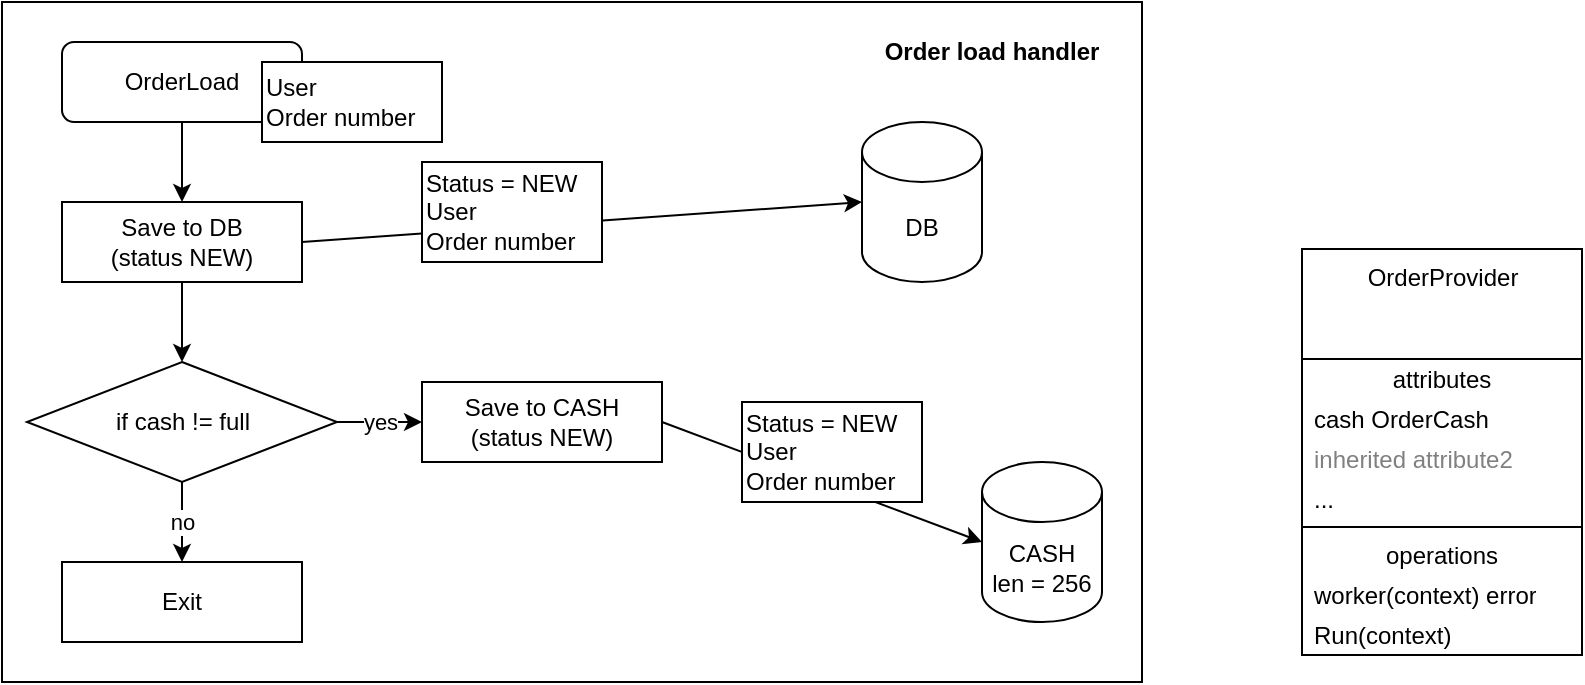 <mxfile>
    <diagram id="EE3FyEcN0oXOgf9-N17r" name="OrderLoad handler">
        <mxGraphModel dx="961" dy="566" grid="1" gridSize="10" guides="1" tooltips="1" connect="1" arrows="1" fold="1" page="1" pageScale="1" pageWidth="827" pageHeight="1169" math="0" shadow="0">
            <root>
                <mxCell id="0"/>
                <mxCell id="1" parent="0"/>
                <mxCell id="22" value="" style="rounded=0;whiteSpace=wrap;html=1;" parent="1" vertex="1">
                    <mxGeometry x="10" y="20" width="570" height="340" as="geometry"/>
                </mxCell>
                <mxCell id="10" style="edgeStyle=none;html=1;exitX=0.5;exitY=1;exitDx=0;exitDy=0;entryX=0.5;entryY=0;entryDx=0;entryDy=0;" parent="1" source="2" target="5" edge="1">
                    <mxGeometry relative="1" as="geometry"/>
                </mxCell>
                <mxCell id="2" value="OrderLoad" style="rounded=1;whiteSpace=wrap;html=1;" parent="1" vertex="1">
                    <mxGeometry x="40" y="40" width="120" height="40" as="geometry"/>
                </mxCell>
                <mxCell id="3" value="User&lt;br&gt;Order number" style="rounded=0;whiteSpace=wrap;html=1;align=left;" parent="1" vertex="1">
                    <mxGeometry x="140" y="50" width="90" height="40" as="geometry"/>
                </mxCell>
                <mxCell id="4" value="DB" style="shape=cylinder3;whiteSpace=wrap;html=1;boundedLbl=1;backgroundOutline=1;size=15;" parent="1" vertex="1">
                    <mxGeometry x="440" y="80" width="60" height="80" as="geometry"/>
                </mxCell>
                <mxCell id="17" style="edgeStyle=none;html=1;exitX=0.5;exitY=1;exitDx=0;exitDy=0;entryX=0.5;entryY=0;entryDx=0;entryDy=0;" parent="1" source="5" target="16" edge="1">
                    <mxGeometry relative="1" as="geometry"/>
                </mxCell>
                <mxCell id="5" value="Save to DB&lt;br&gt;(status NEW)" style="rounded=0;whiteSpace=wrap;html=1;" parent="1" vertex="1">
                    <mxGeometry x="40" y="120" width="120" height="40" as="geometry"/>
                </mxCell>
                <mxCell id="6" value="" style="endArrow=classic;html=1;exitX=1;exitY=0.5;exitDx=0;exitDy=0;entryX=0;entryY=0.5;entryDx=0;entryDy=0;entryPerimeter=0;" parent="1" source="5" target="4" edge="1">
                    <mxGeometry width="50" height="50" relative="1" as="geometry">
                        <mxPoint x="430" y="430" as="sourcePoint"/>
                        <mxPoint x="480" y="380" as="targetPoint"/>
                    </mxGeometry>
                </mxCell>
                <mxCell id="7" value="Status = NEW&lt;br&gt;User&lt;br&gt;Order number" style="rounded=0;whiteSpace=wrap;html=1;align=left;" parent="1" vertex="1">
                    <mxGeometry x="220" y="100" width="90" height="50" as="geometry"/>
                </mxCell>
                <mxCell id="14" style="edgeStyle=none;html=1;exitX=1;exitY=0.5;exitDx=0;exitDy=0;entryX=0;entryY=0.5;entryDx=0;entryDy=0;entryPerimeter=0;" parent="1" source="11" target="13" edge="1">
                    <mxGeometry relative="1" as="geometry"/>
                </mxCell>
                <mxCell id="11" value="Save to CASH&lt;br&gt;(status NEW)" style="rounded=0;whiteSpace=wrap;html=1;" parent="1" vertex="1">
                    <mxGeometry x="220" y="210" width="120" height="40" as="geometry"/>
                </mxCell>
                <mxCell id="13" value="CASH&lt;br&gt;len = 256" style="shape=cylinder3;whiteSpace=wrap;html=1;boundedLbl=1;backgroundOutline=1;size=15;" parent="1" vertex="1">
                    <mxGeometry x="500" y="250" width="60" height="80" as="geometry"/>
                </mxCell>
                <mxCell id="15" value="Status = NEW&lt;br&gt;User&lt;br&gt;Order number" style="rounded=0;whiteSpace=wrap;html=1;align=left;" parent="1" vertex="1">
                    <mxGeometry x="380" y="220" width="90" height="50" as="geometry"/>
                </mxCell>
                <mxCell id="19" value="yes" style="edgeStyle=none;html=1;exitX=1;exitY=0.5;exitDx=0;exitDy=0;entryX=0;entryY=0.5;entryDx=0;entryDy=0;" parent="1" source="16" target="11" edge="1">
                    <mxGeometry relative="1" as="geometry"/>
                </mxCell>
                <mxCell id="21" value="no" style="edgeStyle=none;html=1;exitX=0.5;exitY=1;exitDx=0;exitDy=0;entryX=0.5;entryY=0;entryDx=0;entryDy=0;" parent="1" source="16" target="20" edge="1">
                    <mxGeometry relative="1" as="geometry"/>
                </mxCell>
                <mxCell id="16" value="if cash != full" style="rhombus;whiteSpace=wrap;html=1;" parent="1" vertex="1">
                    <mxGeometry x="22.5" y="200" width="155" height="60" as="geometry"/>
                </mxCell>
                <mxCell id="20" value="Exit" style="rounded=0;whiteSpace=wrap;html=1;" parent="1" vertex="1">
                    <mxGeometry x="40" y="300" width="120" height="40" as="geometry"/>
                </mxCell>
                <mxCell id="23" value="Order load handler" style="text;html=1;strokeColor=none;fillColor=none;align=center;verticalAlign=middle;whiteSpace=wrap;rounded=0;fontStyle=1" parent="1" vertex="1">
                    <mxGeometry x="440" y="30" width="130" height="30" as="geometry"/>
                </mxCell>
                <mxCell id="50" value="OrderProvider" style="swimlane;fontStyle=0;align=center;verticalAlign=top;childLayout=stackLayout;horizontal=1;startSize=55;horizontalStack=0;resizeParent=1;resizeParentMax=0;resizeLast=0;collapsible=0;marginBottom=0;html=1;" parent="1" vertex="1">
                    <mxGeometry x="660" y="143.5" width="140" height="203" as="geometry"/>
                </mxCell>
                <mxCell id="51" value="attributes" style="text;html=1;strokeColor=none;fillColor=none;align=center;verticalAlign=middle;spacingLeft=4;spacingRight=4;overflow=hidden;rotatable=0;points=[[0,0.5],[1,0.5]];portConstraint=eastwest;" parent="50" vertex="1">
                    <mxGeometry y="55" width="140" height="20" as="geometry"/>
                </mxCell>
                <mxCell id="52" value="cash OrderCash" style="text;html=1;strokeColor=none;fillColor=none;align=left;verticalAlign=middle;spacingLeft=4;spacingRight=4;overflow=hidden;rotatable=0;points=[[0,0.5],[1,0.5]];portConstraint=eastwest;" parent="50" vertex="1">
                    <mxGeometry y="75" width="140" height="20" as="geometry"/>
                </mxCell>
                <mxCell id="53" value="inherited attribute2" style="text;html=1;strokeColor=none;fillColor=none;align=left;verticalAlign=middle;spacingLeft=4;spacingRight=4;overflow=hidden;rotatable=0;points=[[0,0.5],[1,0.5]];portConstraint=eastwest;fontColor=#808080;" parent="50" vertex="1">
                    <mxGeometry y="95" width="140" height="20" as="geometry"/>
                </mxCell>
                <mxCell id="54" value="..." style="text;html=1;strokeColor=none;fillColor=none;align=left;verticalAlign=middle;spacingLeft=4;spacingRight=4;overflow=hidden;rotatable=0;points=[[0,0.5],[1,0.5]];portConstraint=eastwest;" parent="50" vertex="1">
                    <mxGeometry y="115" width="140" height="20" as="geometry"/>
                </mxCell>
                <mxCell id="55" value="" style="line;strokeWidth=1;fillColor=none;align=left;verticalAlign=middle;spacingTop=-1;spacingLeft=3;spacingRight=3;rotatable=0;labelPosition=right;points=[];portConstraint=eastwest;" parent="50" vertex="1">
                    <mxGeometry y="135" width="140" height="8" as="geometry"/>
                </mxCell>
                <mxCell id="56" value="operations" style="text;html=1;strokeColor=none;fillColor=none;align=center;verticalAlign=middle;spacingLeft=4;spacingRight=4;overflow=hidden;rotatable=0;points=[[0,0.5],[1,0.5]];portConstraint=eastwest;" parent="50" vertex="1">
                    <mxGeometry y="143" width="140" height="20" as="geometry"/>
                </mxCell>
                <mxCell id="57" value="worker(context) error" style="text;html=1;strokeColor=none;fillColor=none;align=left;verticalAlign=middle;spacingLeft=4;spacingRight=4;overflow=hidden;rotatable=0;points=[[0,0.5],[1,0.5]];portConstraint=eastwest;" parent="50" vertex="1">
                    <mxGeometry y="163" width="140" height="20" as="geometry"/>
                </mxCell>
                <mxCell id="58" value="Run(context)" style="text;html=1;strokeColor=none;fillColor=none;align=left;verticalAlign=middle;spacingLeft=4;spacingRight=4;overflow=hidden;rotatable=0;points=[[0,0.5],[1,0.5]];portConstraint=eastwest;" parent="50" vertex="1">
                    <mxGeometry y="183" width="140" height="20" as="geometry"/>
                </mxCell>
            </root>
        </mxGraphModel>
    </diagram>
    <diagram name="OrderChecker worker" id="65Xe9jxZVsFNUB36uszv">
        <mxGraphModel dx="961" dy="566" grid="1" gridSize="10" guides="1" tooltips="1" connect="1" arrows="1" fold="1" page="1" pageScale="1" pageWidth="827" pageHeight="1169" math="0" shadow="0">
            <root>
                <mxCell id="Z1GZJJLQpgZPQw_ahjLU-0"/>
                <mxCell id="Z1GZJJLQpgZPQw_ahjLU-1" parent="Z1GZJJLQpgZPQw_ahjLU-0"/>
                <mxCell id="Z1GZJJLQpgZPQw_ahjLU-4" value="OrderChecker" style="rounded=1;whiteSpace=wrap;html=1;" parent="Z1GZJJLQpgZPQw_ahjLU-1" vertex="1">
                    <mxGeometry x="680" y="130" width="120" height="40" as="geometry"/>
                </mxCell>
                <mxCell id="Z1GZJJLQpgZPQw_ahjLU-5" value="User&lt;br&gt;Order number" style="rounded=0;whiteSpace=wrap;html=1;align=left;" parent="Z1GZJJLQpgZPQw_ahjLU-1" vertex="1">
                    <mxGeometry x="207.5" y="690" width="90" height="40" as="geometry"/>
                </mxCell>
                <mxCell id="Z1GZJJLQpgZPQw_ahjLU-6" value="DB" style="shape=cylinder3;whiteSpace=wrap;html=1;boundedLbl=1;backgroundOutline=1;size=15;" parent="Z1GZJJLQpgZPQw_ahjLU-1" vertex="1">
                    <mxGeometry x="507.5" y="720" width="60" height="80" as="geometry"/>
                </mxCell>
                <mxCell id="Z1GZJJLQpgZPQw_ahjLU-7" style="edgeStyle=none;html=1;exitX=0.5;exitY=1;exitDx=0;exitDy=0;entryX=0.5;entryY=0;entryDx=0;entryDy=0;" parent="Z1GZJJLQpgZPQw_ahjLU-1" source="Z1GZJJLQpgZPQw_ahjLU-8" target="Z1GZJJLQpgZPQw_ahjLU-17" edge="1">
                    <mxGeometry relative="1" as="geometry"/>
                </mxCell>
                <mxCell id="Z1GZJJLQpgZPQw_ahjLU-8" value="Save to DB&lt;br&gt;(status NEW)" style="rounded=0;whiteSpace=wrap;html=1;" parent="Z1GZJJLQpgZPQw_ahjLU-1" vertex="1">
                    <mxGeometry x="107.5" y="760" width="120" height="40" as="geometry"/>
                </mxCell>
                <mxCell id="Z1GZJJLQpgZPQw_ahjLU-9" value="" style="endArrow=classic;html=1;exitX=1;exitY=0.5;exitDx=0;exitDy=0;entryX=0;entryY=0.5;entryDx=0;entryDy=0;entryPerimeter=0;" parent="Z1GZJJLQpgZPQw_ahjLU-1" source="Z1GZJJLQpgZPQw_ahjLU-8" target="Z1GZJJLQpgZPQw_ahjLU-6" edge="1">
                    <mxGeometry width="50" height="50" relative="1" as="geometry">
                        <mxPoint x="497.5" y="1070" as="sourcePoint"/>
                        <mxPoint x="547.5" y="1020" as="targetPoint"/>
                    </mxGeometry>
                </mxCell>
                <mxCell id="Z1GZJJLQpgZPQw_ahjLU-10" value="Status = NEW&lt;br&gt;User&lt;br&gt;Order number" style="rounded=0;whiteSpace=wrap;html=1;align=left;" parent="Z1GZJJLQpgZPQw_ahjLU-1" vertex="1">
                    <mxGeometry x="287.5" y="740" width="90" height="50" as="geometry"/>
                </mxCell>
                <mxCell id="Z1GZJJLQpgZPQw_ahjLU-11" style="edgeStyle=none;html=1;exitX=1;exitY=0.5;exitDx=0;exitDy=0;entryX=0;entryY=0.5;entryDx=0;entryDy=0;entryPerimeter=0;" parent="Z1GZJJLQpgZPQw_ahjLU-1" source="Z1GZJJLQpgZPQw_ahjLU-12" target="Z1GZJJLQpgZPQw_ahjLU-13" edge="1">
                    <mxGeometry relative="1" as="geometry"/>
                </mxCell>
                <mxCell id="Z1GZJJLQpgZPQw_ahjLU-12" value="Save to CASH&lt;br&gt;(status NEW)" style="rounded=0;whiteSpace=wrap;html=1;" parent="Z1GZJJLQpgZPQw_ahjLU-1" vertex="1">
                    <mxGeometry x="287.5" y="850" width="120" height="40" as="geometry"/>
                </mxCell>
                <mxCell id="Z1GZJJLQpgZPQw_ahjLU-13" value="CASH&lt;br&gt;len = 256" style="shape=cylinder3;whiteSpace=wrap;html=1;boundedLbl=1;backgroundOutline=1;size=15;" parent="Z1GZJJLQpgZPQw_ahjLU-1" vertex="1">
                    <mxGeometry x="567.5" y="890" width="60" height="80" as="geometry"/>
                </mxCell>
                <mxCell id="Z1GZJJLQpgZPQw_ahjLU-14" value="Status = NEW&lt;br&gt;User&lt;br&gt;Order number" style="rounded=0;whiteSpace=wrap;html=1;align=left;" parent="Z1GZJJLQpgZPQw_ahjLU-1" vertex="1">
                    <mxGeometry x="447.5" y="860" width="90" height="50" as="geometry"/>
                </mxCell>
                <mxCell id="Z1GZJJLQpgZPQw_ahjLU-15" value="yes" style="edgeStyle=none;html=1;exitX=1;exitY=0.5;exitDx=0;exitDy=0;entryX=0;entryY=0.5;entryDx=0;entryDy=0;" parent="Z1GZJJLQpgZPQw_ahjLU-1" source="Z1GZJJLQpgZPQw_ahjLU-17" target="Z1GZJJLQpgZPQw_ahjLU-12" edge="1">
                    <mxGeometry relative="1" as="geometry"/>
                </mxCell>
                <mxCell id="Z1GZJJLQpgZPQw_ahjLU-16" value="no" style="edgeStyle=none;html=1;exitX=0.5;exitY=1;exitDx=0;exitDy=0;entryX=0.5;entryY=0;entryDx=0;entryDy=0;" parent="Z1GZJJLQpgZPQw_ahjLU-1" source="Z1GZJJLQpgZPQw_ahjLU-17" target="Z1GZJJLQpgZPQw_ahjLU-18" edge="1">
                    <mxGeometry relative="1" as="geometry"/>
                </mxCell>
                <mxCell id="Z1GZJJLQpgZPQw_ahjLU-17" value="if cash != full" style="rhombus;whiteSpace=wrap;html=1;" parent="Z1GZJJLQpgZPQw_ahjLU-1" vertex="1">
                    <mxGeometry x="90" y="840" width="155" height="60" as="geometry"/>
                </mxCell>
                <mxCell id="Z1GZJJLQpgZPQw_ahjLU-18" value="Exit" style="rounded=0;whiteSpace=wrap;html=1;" parent="Z1GZJJLQpgZPQw_ahjLU-1" vertex="1">
                    <mxGeometry x="107.5" y="940" width="120" height="40" as="geometry"/>
                </mxCell>
                <mxCell id="Z1GZJJLQpgZPQw_ahjLU-29" value="" style="edgeStyle=none;html=1;" parent="Z1GZJJLQpgZPQw_ahjLU-1" source="Z1GZJJLQpgZPQw_ahjLU-30" target="Z1GZJJLQpgZPQw_ahjLU-33" edge="1">
                    <mxGeometry relative="1" as="geometry"/>
                </mxCell>
                <mxCell id="Z1GZJJLQpgZPQw_ahjLU-30" value="OrderProvider.worker" style="rounded=1;whiteSpace=wrap;html=1;" parent="Z1GZJJLQpgZPQw_ahjLU-1" vertex="1">
                    <mxGeometry x="40" y="440" width="120" height="40" as="geometry"/>
                </mxCell>
                <mxCell id="Z1GZJJLQpgZPQw_ahjLU-33" value="if cash != full" style="rhombus;whiteSpace=wrap;html=1;" parent="Z1GZJJLQpgZPQw_ahjLU-1" vertex="1">
                    <mxGeometry x="22.5" y="520" width="155" height="60" as="geometry"/>
                </mxCell>
                <mxCell id="Z1GZJJLQpgZPQw_ahjLU-35" value="&lt;div style=&quot;text-align: left;&quot;&gt;&lt;span style=&quot;background-color: initial;&quot;&gt;Get orders from DB, where:&lt;/span&gt;&lt;/div&gt;&lt;div style=&quot;text-align: left;&quot;&gt;&lt;span style=&quot;background-color: initial;&quot;&gt;Status != INVALID,&lt;/span&gt;&lt;/div&gt;&lt;div style=&quot;text-align: left;&quot;&gt;&lt;span style=&quot;background-color: initial;&quot;&gt;Status != PROCESSED.&lt;/span&gt;&lt;/div&gt;&lt;div style=&quot;text-align: left;&quot;&gt;&lt;span style=&quot;background-color: initial;&quot;&gt;MaxCount = cashMaxLen - cashLen&lt;/span&gt;&lt;/div&gt;" style="rounded=0;whiteSpace=wrap;html=1;" parent="Z1GZJJLQpgZPQw_ahjLU-1" vertex="1">
                    <mxGeometry x="207.5" y="430" width="200" height="70" as="geometry"/>
                </mxCell>
                <mxCell id="Z1GZJJLQpgZPQw_ahjLU-36" value="CASH&lt;br&gt;len = 256" style="shape=cylinder3;whiteSpace=wrap;html=1;boundedLbl=1;backgroundOutline=1;size=15;" parent="Z1GZJJLQpgZPQw_ahjLU-1" vertex="1">
                    <mxGeometry x="580" y="560" width="60" height="80" as="geometry"/>
                </mxCell>
                <mxCell id="Z1GZJJLQpgZPQw_ahjLU-37" value="User&lt;br&gt;Order number" style="rounded=0;whiteSpace=wrap;html=1;align=left;" parent="Z1GZJJLQpgZPQw_ahjLU-1" vertex="1">
                    <mxGeometry x="460" y="530" width="90" height="50" as="geometry"/>
                </mxCell>
                <mxCell id="8txTYELBoxjARw4TTfnx-0" value="&lt;div style=&quot;text-align: left;&quot;&gt;Fill free cache cells&lt;/div&gt;" style="rounded=0;whiteSpace=wrap;html=1;" parent="Z1GZJJLQpgZPQw_ahjLU-1" vertex="1">
                    <mxGeometry x="680" y="180" width="120" height="40" as="geometry"/>
                </mxCell>
                <mxCell id="8txTYELBoxjARw4TTfnx-2" value="if cash != full" style="rhombus;whiteSpace=wrap;html=1;" parent="Z1GZJJLQpgZPQw_ahjLU-1" vertex="1">
                    <mxGeometry x="672" y="250" width="155" height="60" as="geometry"/>
                </mxCell>
            </root>
        </mxGraphModel>
    </diagram>
</mxfile>